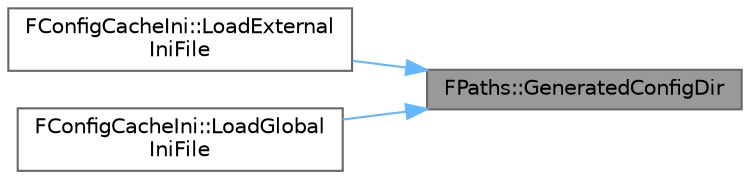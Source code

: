 digraph "FPaths::GeneratedConfigDir"
{
 // INTERACTIVE_SVG=YES
 // LATEX_PDF_SIZE
  bgcolor="transparent";
  edge [fontname=Helvetica,fontsize=10,labelfontname=Helvetica,labelfontsize=10];
  node [fontname=Helvetica,fontsize=10,shape=box,height=0.2,width=0.4];
  rankdir="RL";
  Node1 [id="Node000001",label="FPaths::GeneratedConfigDir",height=0.2,width=0.4,color="gray40", fillcolor="grey60", style="filled", fontcolor="black",tooltip="Returns the directory the engine saves generated config files."];
  Node1 -> Node2 [id="edge1_Node000001_Node000002",dir="back",color="steelblue1",style="solid",tooltip=" "];
  Node2 [id="Node000002",label="FConfigCacheIni::LoadExternal\lIniFile",height=0.2,width=0.4,color="grey40", fillcolor="white", style="filled",URL="$d0/d87/classFConfigCacheIni.html#a818a82424bc4c26f5261d457345b6fd4",tooltip="Load an ini file directly into an FConfigFile from the specified config folders, optionally writing t..."];
  Node1 -> Node3 [id="edge2_Node000001_Node000003",dir="back",color="steelblue1",style="solid",tooltip=" "];
  Node3 [id="Node000003",label="FConfigCacheIni::LoadGlobal\lIniFile",height=0.2,width=0.4,color="grey40", fillcolor="white", style="filled",URL="$d0/d87/classFConfigCacheIni.html#a1a2c2ce77b8a7661c5e9c5b5bd9fd6c4",tooltip="Loads and generates a destination ini file and adds it to GConfig:"];
}
